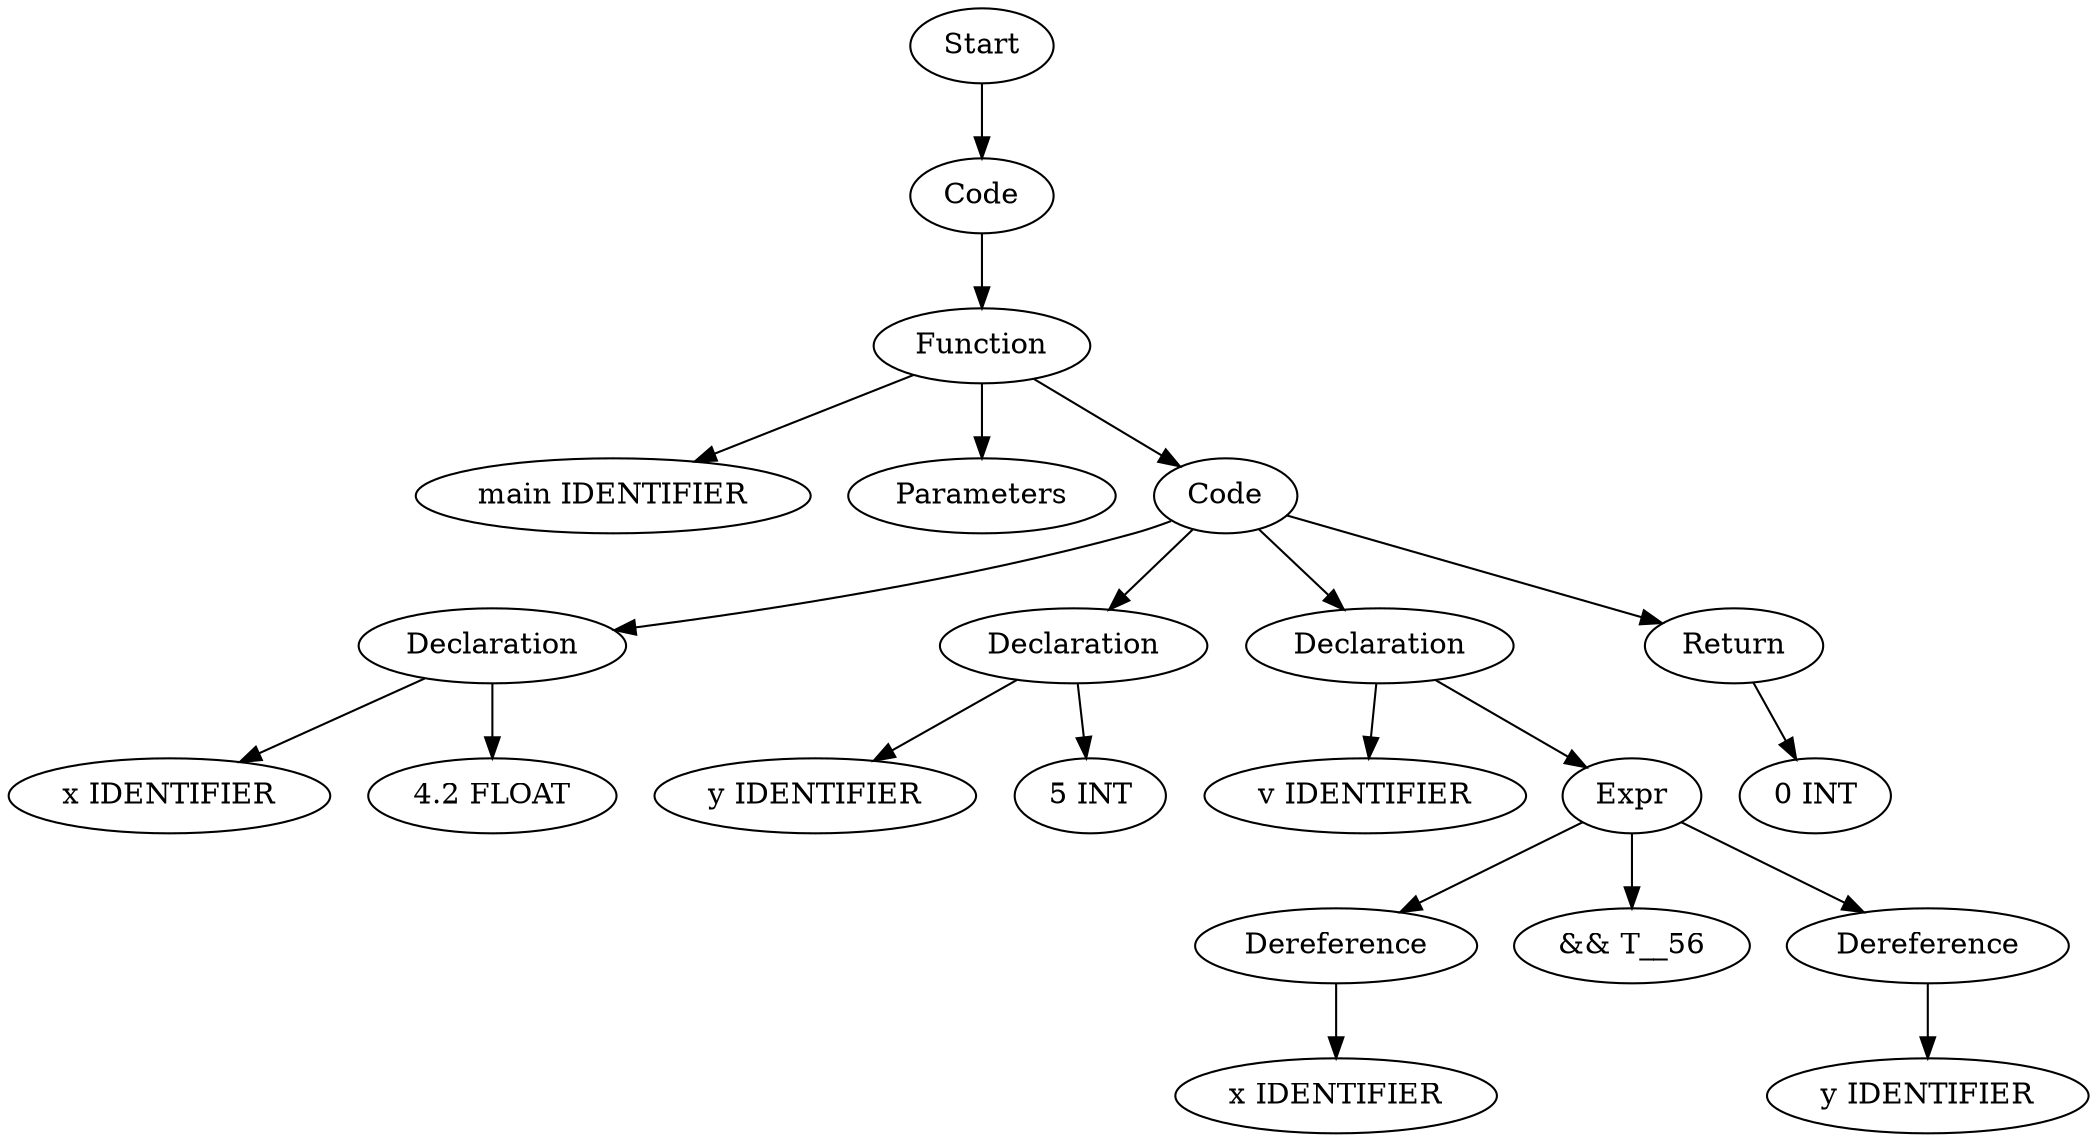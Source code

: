 digraph AST {
  "126630981605648" [label="Start"];
  "126630981605648" -> "126630981604736";
  "126630981604736" [label="Code"];
  "126630981604736" -> "126630981611744";
  "126630981611744" [label="Function"];
  "126630981611744" -> "126630981611456";
  "126630981611744" -> "126630981613040";
  "126630981611744" -> "126630981604064";
  "126630981611456" [label="main IDENTIFIER"];
  "126630981613040" [label="Parameters"];
  "126630981604064" [label="Code"];
  "126630981604064" -> "126630981654992";
  "126630981604064" -> "126630981652256";
  "126630981604064" -> "126630981655040";
  "126630981604064" -> "126630981652304";
  "126630981654992" [label="Declaration"];
  "126630981654992" -> "126630981649424";
  "126630981654992" -> "126630981656144";
  "126630981649424" [label="x IDENTIFIER"];
  "126630981656144" [label="4.2 FLOAT"];
  "126630981652256" [label="Declaration"];
  "126630981652256" -> "126630981657776";
  "126630981652256" -> "126630981650144";
  "126630981657776" [label="y IDENTIFIER"];
  "126630981650144" [label="5 INT"];
  "126630981655040" [label="Declaration"];
  "126630981655040" -> "126630981662624";
  "126630981655040" -> "126630981657392";
  "126630981662624" [label="v IDENTIFIER"];
  "126630981657392" [label="Expr"];
  "126630981657392" -> "126630981659264";
  "126630981657392" -> "126630981648848";
  "126630981657392" -> "126630981657920";
  "126630981659264" [label="Dereference"];
  "126630981659264" -> "126630981662288";
  "126630981662288" [label="x IDENTIFIER"];
  "126630981648848" [label="&& T__56"];
  "126630981657920" [label="Dereference"];
  "126630981657920" -> "126630981657248";
  "126630981657248" [label="y IDENTIFIER"];
  "126630981652304" [label="Return"];
  "126630981652304" -> "126630981662144";
  "126630981662144" [label="0 INT"];
}
